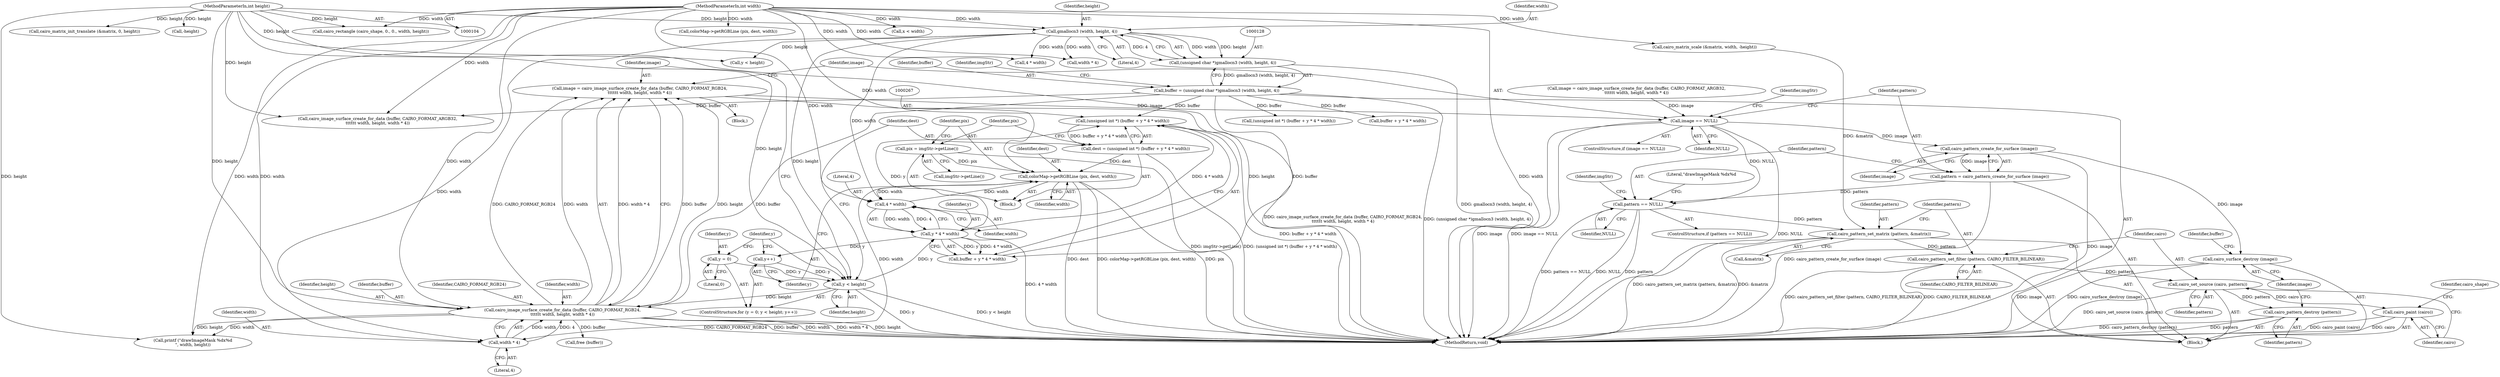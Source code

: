 digraph "0_poppler_7b2d314a61fd0e12f47c62996cb49ec0d1ba747a_1@API" {
"1000282" [label="(Call,image = cairo_image_surface_create_for_data (buffer, CAIRO_FORMAT_RGB24,\n\t\t\t\t\t\t width, height, width * 4))"];
"1000284" [label="(Call,cairo_image_surface_create_for_data (buffer, CAIRO_FORMAT_RGB24,\n\t\t\t\t\t\t width, height, width * 4))"];
"1000125" [label="(Call,buffer = (unsigned char *)gmallocn3 (width, height, 4))"];
"1000127" [label="(Call,(unsigned char *)gmallocn3 (width, height, 4))"];
"1000129" [label="(Call,gmallocn3 (width, height, 4))"];
"1000108" [label="(MethodParameterIn,int width)"];
"1000109" [label="(MethodParameterIn,int height)"];
"1000289" [label="(Call,width * 4)"];
"1000278" [label="(Call,colorMap->getRGBLine (pix, dest, width))"];
"1000275" [label="(Call,pix = imgStr->getLine())"];
"1000264" [label="(Call,dest = (unsigned int *) (buffer + y * 4 * width))"];
"1000266" [label="(Call,(unsigned int *) (buffer + y * 4 * width))"];
"1000270" [label="(Call,y * 4 * width)"];
"1000258" [label="(Call,y < height)"];
"1000261" [label="(Call,y++)"];
"1000255" [label="(Call,y = 0)"];
"1000272" [label="(Call,4 * width)"];
"1000293" [label="(Call,image == NULL)"];
"1000302" [label="(Call,cairo_pattern_create_for_surface (image))"];
"1000300" [label="(Call,pattern = cairo_pattern_create_for_surface (image))"];
"1000305" [label="(Call,pattern == NULL)"];
"1000328" [label="(Call,cairo_pattern_set_matrix (pattern, &matrix))"];
"1000332" [label="(Call,cairo_pattern_set_filter (pattern, CAIRO_FILTER_BILINEAR))"];
"1000335" [label="(Call,cairo_set_source (cairo, pattern))"];
"1000338" [label="(Call,cairo_paint (cairo))"];
"1000351" [label="(Call,cairo_pattern_destroy (pattern))"];
"1000353" [label="(Call,cairo_surface_destroy (image))"];
"1000166" [label="(Call,(unsigned int *) (buffer + y * 4 * width))"];
"1000293" [label="(Call,image == NULL)"];
"1000272" [label="(Call,4 * width)"];
"1000242" [label="(Call,image = cairo_image_surface_create_for_data (buffer, CAIRO_FORMAT_ARGB32,\n\t\t\t\t\t\t width, height, width * 4))"];
"1000130" [label="(Identifier,width)"];
"1000343" [label="(Call,cairo_rectangle (cairo_shape, 0., 0., width, height))"];
"1000168" [label="(Call,buffer + y * 4 * width)"];
"1000127" [label="(Call,(unsigned char *)gmallocn3 (width, height, 4))"];
"1000263" [label="(Block,)"];
"1000304" [label="(ControlStructure,if (pattern == NULL))"];
"1000262" [label="(Identifier,y)"];
"1000113" [label="(Block,)"];
"1000126" [label="(Identifier,buffer)"];
"1000356" [label="(Identifier,buffer)"];
"1000290" [label="(Identifier,width)"];
"1000313" [label="(Call,printf (\"drawImageMask %dx%d\n\", width, height))"];
"1000277" [label="(Call,imgStr->getLine())"];
"1000351" [label="(Call,cairo_pattern_destroy (pattern))"];
"1000326" [label="(Call,-height)"];
"1000132" [label="(Literal,4)"];
"1000178" [label="(Call,colorMap->getRGBLine (pix, dest, width))"];
"1000353" [label="(Call,cairo_surface_destroy (image))"];
"1000134" [label="(Identifier,imgStr)"];
"1000260" [label="(Identifier,height)"];
"1000307" [label="(Identifier,NULL)"];
"1000284" [label="(Call,cairo_image_surface_create_for_data (buffer, CAIRO_FORMAT_RGB24,\n\t\t\t\t\t\t width, height, width * 4))"];
"1000268" [label="(Call,buffer + y * 4 * width)"];
"1000322" [label="(Call,cairo_matrix_scale (&matrix, width, -height))"];
"1000294" [label="(Identifier,image)"];
"1000291" [label="(Literal,4)"];
"1000287" [label="(Identifier,width)"];
"1000259" [label="(Identifier,y)"];
"1000244" [label="(Call,cairo_image_surface_create_for_data (buffer, CAIRO_FORMAT_ARGB32,\n\t\t\t\t\t\t width, height, width * 4))"];
"1000249" [label="(Call,width * 4)"];
"1000330" [label="(Call,&matrix)"];
"1000261" [label="(Call,y++)"];
"1000172" [label="(Call,4 * width)"];
"1000158" [label="(Call,y < height)"];
"1000279" [label="(Identifier,pix)"];
"1000332" [label="(Call,cairo_pattern_set_filter (pattern, CAIRO_FILTER_BILINEAR))"];
"1000282" [label="(Call,image = cairo_image_surface_create_for_data (buffer, CAIRO_FORMAT_RGB24,\n\t\t\t\t\t\t width, height, width * 4))"];
"1000264" [label="(Call,dest = (unsigned int *) (buffer + y * 4 * width))"];
"1000257" [label="(Literal,0)"];
"1000336" [label="(Identifier,cairo)"];
"1000256" [label="(Identifier,y)"];
"1000131" [label="(Identifier,height)"];
"1000292" [label="(ControlStructure,if (image == NULL))"];
"1000295" [label="(Identifier,NULL)"];
"1000352" [label="(Identifier,pattern)"];
"1000186" [label="(Call,x < width)"];
"1000302" [label="(Call,cairo_pattern_create_for_surface (image))"];
"1000300" [label="(Call,pattern = cairo_pattern_create_for_surface (image))"];
"1000359" [label="(MethodReturn,void)"];
"1000354" [label="(Identifier,image)"];
"1000278" [label="(Call,colorMap->getRGBLine (pix, dest, width))"];
"1000335" [label="(Call,cairo_set_source (cairo, pattern))"];
"1000329" [label="(Identifier,pattern)"];
"1000266" [label="(Call,(unsigned int *) (buffer + y * 4 * width))"];
"1000305" [label="(Call,pattern == NULL)"];
"1000258" [label="(Call,y < height)"];
"1000301" [label="(Identifier,pattern)"];
"1000276" [label="(Identifier,pix)"];
"1000108" [label="(MethodParameterIn,int width)"];
"1000270" [label="(Call,y * 4 * width)"];
"1000271" [label="(Identifier,y)"];
"1000288" [label="(Identifier,height)"];
"1000341" [label="(Identifier,cairo_shape)"];
"1000273" [label="(Literal,4)"];
"1000338" [label="(Call,cairo_paint (cairo))"];
"1000275" [label="(Call,pix = imgStr->getLine())"];
"1000109" [label="(MethodParameterIn,int height)"];
"1000317" [label="(Call,cairo_matrix_init_translate (&matrix, 0, height))"];
"1000355" [label="(Call,free (buffer))"];
"1000129" [label="(Call,gmallocn3 (width, height, 4))"];
"1000280" [label="(Identifier,dest)"];
"1000306" [label="(Identifier,pattern)"];
"1000125" [label="(Call,buffer = (unsigned char *)gmallocn3 (width, height, 4))"];
"1000289" [label="(Call,width * 4)"];
"1000285" [label="(Identifier,buffer)"];
"1000254" [label="(ControlStructure,for (y = 0; y < height; y++))"];
"1000253" [label="(Block,)"];
"1000303" [label="(Identifier,image)"];
"1000310" [label="(Identifier,imgStr)"];
"1000283" [label="(Identifier,image)"];
"1000334" [label="(Identifier,CAIRO_FILTER_BILINEAR)"];
"1000255" [label="(Call,y = 0)"];
"1000314" [label="(Literal,\"drawImageMask %dx%d\n\")"];
"1000333" [label="(Identifier,pattern)"];
"1000274" [label="(Identifier,width)"];
"1000298" [label="(Identifier,imgStr)"];
"1000281" [label="(Identifier,width)"];
"1000339" [label="(Identifier,cairo)"];
"1000286" [label="(Identifier,CAIRO_FORMAT_RGB24)"];
"1000328" [label="(Call,cairo_pattern_set_matrix (pattern, &matrix))"];
"1000265" [label="(Identifier,dest)"];
"1000337" [label="(Identifier,pattern)"];
"1000282" -> "1000253"  [label="AST: "];
"1000282" -> "1000284"  [label="CFG: "];
"1000283" -> "1000282"  [label="AST: "];
"1000284" -> "1000282"  [label="AST: "];
"1000294" -> "1000282"  [label="CFG: "];
"1000282" -> "1000359"  [label="DDG: cairo_image_surface_create_for_data (buffer, CAIRO_FORMAT_RGB24,\n\t\t\t\t\t\t width, height, width * 4)"];
"1000284" -> "1000282"  [label="DDG: height"];
"1000284" -> "1000282"  [label="DDG: buffer"];
"1000284" -> "1000282"  [label="DDG: CAIRO_FORMAT_RGB24"];
"1000284" -> "1000282"  [label="DDG: width"];
"1000284" -> "1000282"  [label="DDG: width * 4"];
"1000282" -> "1000293"  [label="DDG: image"];
"1000284" -> "1000289"  [label="CFG: "];
"1000285" -> "1000284"  [label="AST: "];
"1000286" -> "1000284"  [label="AST: "];
"1000287" -> "1000284"  [label="AST: "];
"1000288" -> "1000284"  [label="AST: "];
"1000289" -> "1000284"  [label="AST: "];
"1000284" -> "1000359"  [label="DDG: CAIRO_FORMAT_RGB24"];
"1000284" -> "1000359"  [label="DDG: buffer"];
"1000284" -> "1000359"  [label="DDG: width"];
"1000284" -> "1000359"  [label="DDG: width * 4"];
"1000284" -> "1000359"  [label="DDG: height"];
"1000125" -> "1000284"  [label="DDG: buffer"];
"1000289" -> "1000284"  [label="DDG: width"];
"1000289" -> "1000284"  [label="DDG: 4"];
"1000108" -> "1000284"  [label="DDG: width"];
"1000258" -> "1000284"  [label="DDG: height"];
"1000109" -> "1000284"  [label="DDG: height"];
"1000284" -> "1000313"  [label="DDG: width"];
"1000284" -> "1000313"  [label="DDG: height"];
"1000284" -> "1000355"  [label="DDG: buffer"];
"1000125" -> "1000113"  [label="AST: "];
"1000125" -> "1000127"  [label="CFG: "];
"1000126" -> "1000125"  [label="AST: "];
"1000127" -> "1000125"  [label="AST: "];
"1000134" -> "1000125"  [label="CFG: "];
"1000125" -> "1000359"  [label="DDG: (unsigned char *)gmallocn3 (width, height, 4)"];
"1000127" -> "1000125"  [label="DDG: gmallocn3 (width, height, 4)"];
"1000125" -> "1000166"  [label="DDG: buffer"];
"1000125" -> "1000168"  [label="DDG: buffer"];
"1000125" -> "1000244"  [label="DDG: buffer"];
"1000125" -> "1000266"  [label="DDG: buffer"];
"1000125" -> "1000268"  [label="DDG: buffer"];
"1000127" -> "1000129"  [label="CFG: "];
"1000128" -> "1000127"  [label="AST: "];
"1000129" -> "1000127"  [label="AST: "];
"1000127" -> "1000359"  [label="DDG: gmallocn3 (width, height, 4)"];
"1000129" -> "1000127"  [label="DDG: width"];
"1000129" -> "1000127"  [label="DDG: height"];
"1000129" -> "1000127"  [label="DDG: 4"];
"1000129" -> "1000132"  [label="CFG: "];
"1000130" -> "1000129"  [label="AST: "];
"1000131" -> "1000129"  [label="AST: "];
"1000132" -> "1000129"  [label="AST: "];
"1000108" -> "1000129"  [label="DDG: width"];
"1000109" -> "1000129"  [label="DDG: height"];
"1000129" -> "1000158"  [label="DDG: height"];
"1000129" -> "1000172"  [label="DDG: width"];
"1000129" -> "1000249"  [label="DDG: width"];
"1000129" -> "1000258"  [label="DDG: height"];
"1000129" -> "1000272"  [label="DDG: width"];
"1000129" -> "1000289"  [label="DDG: width"];
"1000108" -> "1000104"  [label="AST: "];
"1000108" -> "1000359"  [label="DDG: width"];
"1000108" -> "1000172"  [label="DDG: width"];
"1000108" -> "1000178"  [label="DDG: width"];
"1000108" -> "1000186"  [label="DDG: width"];
"1000108" -> "1000244"  [label="DDG: width"];
"1000108" -> "1000249"  [label="DDG: width"];
"1000108" -> "1000272"  [label="DDG: width"];
"1000108" -> "1000278"  [label="DDG: width"];
"1000108" -> "1000289"  [label="DDG: width"];
"1000108" -> "1000313"  [label="DDG: width"];
"1000108" -> "1000322"  [label="DDG: width"];
"1000108" -> "1000343"  [label="DDG: width"];
"1000109" -> "1000104"  [label="AST: "];
"1000109" -> "1000359"  [label="DDG: height"];
"1000109" -> "1000158"  [label="DDG: height"];
"1000109" -> "1000244"  [label="DDG: height"];
"1000109" -> "1000258"  [label="DDG: height"];
"1000109" -> "1000313"  [label="DDG: height"];
"1000109" -> "1000317"  [label="DDG: height"];
"1000109" -> "1000326"  [label="DDG: height"];
"1000109" -> "1000343"  [label="DDG: height"];
"1000289" -> "1000291"  [label="CFG: "];
"1000290" -> "1000289"  [label="AST: "];
"1000291" -> "1000289"  [label="AST: "];
"1000278" -> "1000289"  [label="DDG: width"];
"1000278" -> "1000263"  [label="AST: "];
"1000278" -> "1000281"  [label="CFG: "];
"1000279" -> "1000278"  [label="AST: "];
"1000280" -> "1000278"  [label="AST: "];
"1000281" -> "1000278"  [label="AST: "];
"1000262" -> "1000278"  [label="CFG: "];
"1000278" -> "1000359"  [label="DDG: dest"];
"1000278" -> "1000359"  [label="DDG: colorMap->getRGBLine (pix, dest, width)"];
"1000278" -> "1000359"  [label="DDG: pix"];
"1000278" -> "1000272"  [label="DDG: width"];
"1000275" -> "1000278"  [label="DDG: pix"];
"1000264" -> "1000278"  [label="DDG: dest"];
"1000272" -> "1000278"  [label="DDG: width"];
"1000275" -> "1000263"  [label="AST: "];
"1000275" -> "1000277"  [label="CFG: "];
"1000276" -> "1000275"  [label="AST: "];
"1000277" -> "1000275"  [label="AST: "];
"1000279" -> "1000275"  [label="CFG: "];
"1000275" -> "1000359"  [label="DDG: imgStr->getLine()"];
"1000264" -> "1000263"  [label="AST: "];
"1000264" -> "1000266"  [label="CFG: "];
"1000265" -> "1000264"  [label="AST: "];
"1000266" -> "1000264"  [label="AST: "];
"1000276" -> "1000264"  [label="CFG: "];
"1000264" -> "1000359"  [label="DDG: (unsigned int *) (buffer + y * 4 * width)"];
"1000266" -> "1000264"  [label="DDG: buffer + y * 4 * width"];
"1000266" -> "1000268"  [label="CFG: "];
"1000267" -> "1000266"  [label="AST: "];
"1000268" -> "1000266"  [label="AST: "];
"1000266" -> "1000359"  [label="DDG: buffer + y * 4 * width"];
"1000270" -> "1000266"  [label="DDG: y"];
"1000270" -> "1000266"  [label="DDG: 4 * width"];
"1000270" -> "1000268"  [label="AST: "];
"1000270" -> "1000272"  [label="CFG: "];
"1000271" -> "1000270"  [label="AST: "];
"1000272" -> "1000270"  [label="AST: "];
"1000268" -> "1000270"  [label="CFG: "];
"1000270" -> "1000359"  [label="DDG: 4 * width"];
"1000270" -> "1000261"  [label="DDG: y"];
"1000270" -> "1000268"  [label="DDG: y"];
"1000270" -> "1000268"  [label="DDG: 4 * width"];
"1000258" -> "1000270"  [label="DDG: y"];
"1000272" -> "1000270"  [label="DDG: 4"];
"1000272" -> "1000270"  [label="DDG: width"];
"1000258" -> "1000254"  [label="AST: "];
"1000258" -> "1000260"  [label="CFG: "];
"1000259" -> "1000258"  [label="AST: "];
"1000260" -> "1000258"  [label="AST: "];
"1000265" -> "1000258"  [label="CFG: "];
"1000283" -> "1000258"  [label="CFG: "];
"1000258" -> "1000359"  [label="DDG: y"];
"1000258" -> "1000359"  [label="DDG: y < height"];
"1000261" -> "1000258"  [label="DDG: y"];
"1000255" -> "1000258"  [label="DDG: y"];
"1000261" -> "1000254"  [label="AST: "];
"1000261" -> "1000262"  [label="CFG: "];
"1000262" -> "1000261"  [label="AST: "];
"1000259" -> "1000261"  [label="CFG: "];
"1000255" -> "1000254"  [label="AST: "];
"1000255" -> "1000257"  [label="CFG: "];
"1000256" -> "1000255"  [label="AST: "];
"1000257" -> "1000255"  [label="AST: "];
"1000259" -> "1000255"  [label="CFG: "];
"1000272" -> "1000274"  [label="CFG: "];
"1000273" -> "1000272"  [label="AST: "];
"1000274" -> "1000272"  [label="AST: "];
"1000293" -> "1000292"  [label="AST: "];
"1000293" -> "1000295"  [label="CFG: "];
"1000294" -> "1000293"  [label="AST: "];
"1000295" -> "1000293"  [label="AST: "];
"1000298" -> "1000293"  [label="CFG: "];
"1000301" -> "1000293"  [label="CFG: "];
"1000293" -> "1000359"  [label="DDG: image"];
"1000293" -> "1000359"  [label="DDG: image == NULL"];
"1000293" -> "1000359"  [label="DDG: NULL"];
"1000242" -> "1000293"  [label="DDG: image"];
"1000293" -> "1000302"  [label="DDG: image"];
"1000293" -> "1000305"  [label="DDG: NULL"];
"1000302" -> "1000300"  [label="AST: "];
"1000302" -> "1000303"  [label="CFG: "];
"1000303" -> "1000302"  [label="AST: "];
"1000300" -> "1000302"  [label="CFG: "];
"1000302" -> "1000359"  [label="DDG: image"];
"1000302" -> "1000300"  [label="DDG: image"];
"1000302" -> "1000353"  [label="DDG: image"];
"1000300" -> "1000113"  [label="AST: "];
"1000301" -> "1000300"  [label="AST: "];
"1000306" -> "1000300"  [label="CFG: "];
"1000300" -> "1000359"  [label="DDG: cairo_pattern_create_for_surface (image)"];
"1000300" -> "1000305"  [label="DDG: pattern"];
"1000305" -> "1000304"  [label="AST: "];
"1000305" -> "1000307"  [label="CFG: "];
"1000306" -> "1000305"  [label="AST: "];
"1000307" -> "1000305"  [label="AST: "];
"1000310" -> "1000305"  [label="CFG: "];
"1000314" -> "1000305"  [label="CFG: "];
"1000305" -> "1000359"  [label="DDG: pattern == NULL"];
"1000305" -> "1000359"  [label="DDG: NULL"];
"1000305" -> "1000359"  [label="DDG: pattern"];
"1000305" -> "1000328"  [label="DDG: pattern"];
"1000328" -> "1000113"  [label="AST: "];
"1000328" -> "1000330"  [label="CFG: "];
"1000329" -> "1000328"  [label="AST: "];
"1000330" -> "1000328"  [label="AST: "];
"1000333" -> "1000328"  [label="CFG: "];
"1000328" -> "1000359"  [label="DDG: cairo_pattern_set_matrix (pattern, &matrix)"];
"1000328" -> "1000359"  [label="DDG: &matrix"];
"1000322" -> "1000328"  [label="DDG: &matrix"];
"1000328" -> "1000332"  [label="DDG: pattern"];
"1000332" -> "1000113"  [label="AST: "];
"1000332" -> "1000334"  [label="CFG: "];
"1000333" -> "1000332"  [label="AST: "];
"1000334" -> "1000332"  [label="AST: "];
"1000336" -> "1000332"  [label="CFG: "];
"1000332" -> "1000359"  [label="DDG: CAIRO_FILTER_BILINEAR"];
"1000332" -> "1000359"  [label="DDG: cairo_pattern_set_filter (pattern, CAIRO_FILTER_BILINEAR)"];
"1000332" -> "1000335"  [label="DDG: pattern"];
"1000335" -> "1000113"  [label="AST: "];
"1000335" -> "1000337"  [label="CFG: "];
"1000336" -> "1000335"  [label="AST: "];
"1000337" -> "1000335"  [label="AST: "];
"1000339" -> "1000335"  [label="CFG: "];
"1000335" -> "1000359"  [label="DDG: cairo_set_source (cairo, pattern)"];
"1000335" -> "1000338"  [label="DDG: cairo"];
"1000335" -> "1000351"  [label="DDG: pattern"];
"1000338" -> "1000113"  [label="AST: "];
"1000338" -> "1000339"  [label="CFG: "];
"1000339" -> "1000338"  [label="AST: "];
"1000341" -> "1000338"  [label="CFG: "];
"1000338" -> "1000359"  [label="DDG: cairo"];
"1000338" -> "1000359"  [label="DDG: cairo_paint (cairo)"];
"1000351" -> "1000113"  [label="AST: "];
"1000351" -> "1000352"  [label="CFG: "];
"1000352" -> "1000351"  [label="AST: "];
"1000354" -> "1000351"  [label="CFG: "];
"1000351" -> "1000359"  [label="DDG: cairo_pattern_destroy (pattern)"];
"1000351" -> "1000359"  [label="DDG: pattern"];
"1000353" -> "1000113"  [label="AST: "];
"1000353" -> "1000354"  [label="CFG: "];
"1000354" -> "1000353"  [label="AST: "];
"1000356" -> "1000353"  [label="CFG: "];
"1000353" -> "1000359"  [label="DDG: cairo_surface_destroy (image)"];
"1000353" -> "1000359"  [label="DDG: image"];
}

